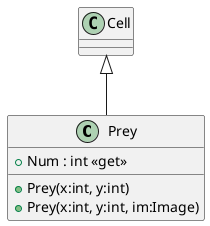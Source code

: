 @startuml
class Prey {
    + Prey(x:int, y:int)
    + Prey(x:int, y:int, im:Image)
    + Num : int <<get>>
}
Cell <|-- Prey
@enduml
